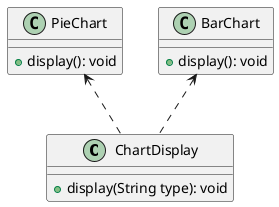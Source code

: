 @startuml
'https://plantuml.com/class-diagram

class ChartDisplay {
    +display(String type): void
}

class PieChart {
    +display(): void
}

class BarChart {
    +display(): void
}

PieChart <.. ChartDisplay
BarChart <.. ChartDisplay

@enduml